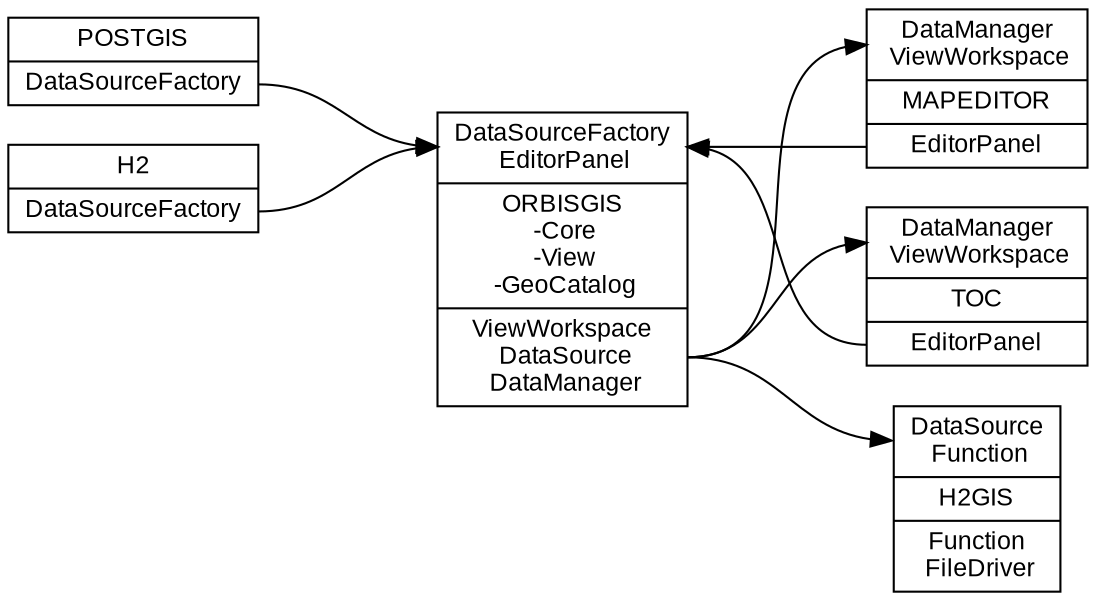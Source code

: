 digraph g {
    node [fontname = "arial", fontsize=12];
    rankdir = "LR";
    ranksep = 1.2;
    "postgis" [
        label = "<f0> POSTGIS | <f1> DataSourceFactory "
        shape = "record"
    ];
    "h2" [
        label = "<f0> H2 | <f1> DataSourceFactory "
        shape = "record"
    ];
    "orbisgis" [
        label = "<f0> DataSourceFactory\n EditorPanel | <f1> ORBISGIS\n -Core\n -View\n -GeoCatalog | <f2> ViewWorkspace\n DataSource\n DataManager"
        shape = "record"
    ];
    "toc" [
        label = "<f0> DataManager\n ViewWorkspace | <f1> TOC | <f2> EditorPanel "
        shape = "record"
    ];
    "mapeditor" [
        label = "<f0> DataManager\n ViewWorkspace | <f1> MAPEDITOR | <f2> EditorPanel "
        shape = "record"
    ];
    "h2gis" [
        label = "<f0> DataSource\n Function | <f1> H2GIS | <f2> Function\n FileDriver "
        shape = "record"
    ];
    "postgis":f1 -> "orbisgis":f0;
    "h2":f1 -> "orbisgis":f0;
    "orbisgis":f2 -> "toc":f0;
    "orbisgis":f2 -> "mapeditor":f0;
    "orbisgis":f2 -> "h2gis":f0;
    "toc":f2 -> "orbisgis":f0;
    "mapeditor":f2 -> "orbisgis":f0;
}
